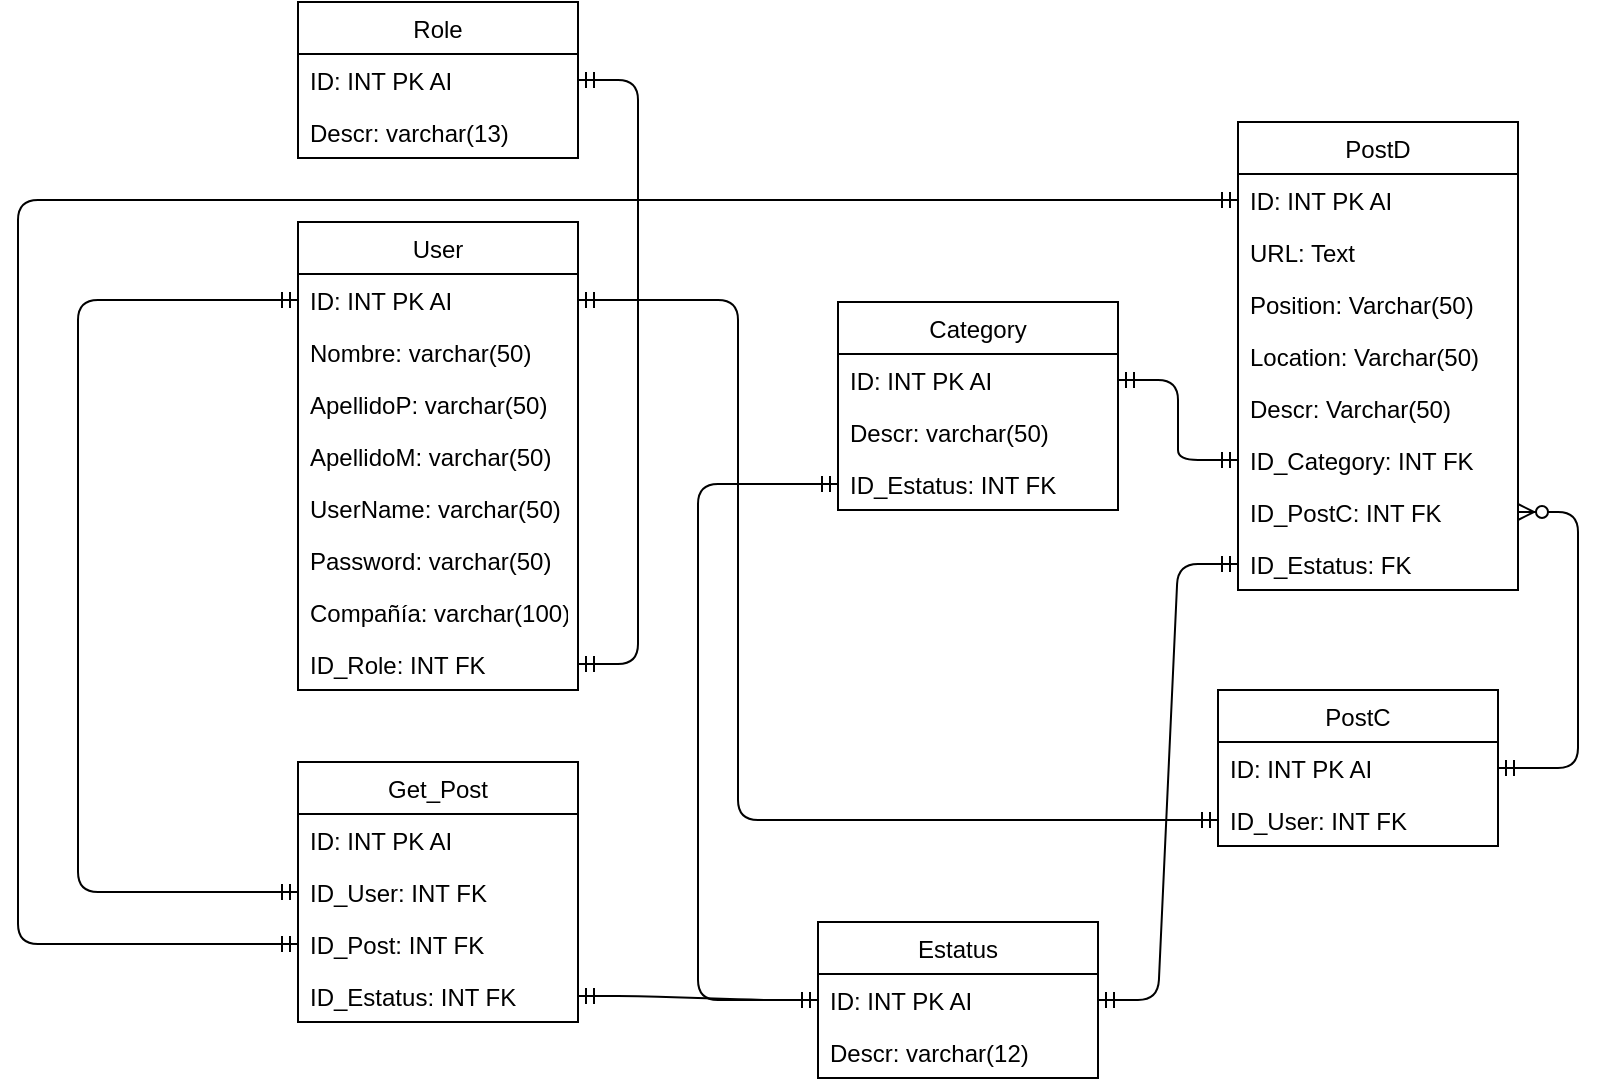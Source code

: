 <mxfile version="13.3.9" type="device"><diagram id="RK4NpNW3M9McdqZ0jgs9" name="Page-1"><mxGraphModel dx="1038" dy="1648" grid="1" gridSize="10" guides="1" tooltips="1" connect="1" arrows="1" fold="1" page="1" pageScale="1" pageWidth="850" pageHeight="1100" math="0" shadow="0"><root><mxCell id="0"/><mxCell id="1" parent="0"/><mxCell id="dnB7SJgjhTMzB-mDPTKk-40" value="" style="edgeStyle=elbowEdgeStyle;fontSize=12;html=1;endArrow=ERmandOne;startArrow=ERmandOne;exitX=1;exitY=0.5;exitDx=0;exitDy=0;entryX=1;entryY=0.5;entryDx=0;entryDy=0;" edge="1" parent="1" source="dnB7SJgjhTMzB-mDPTKk-13" target="dnB7SJgjhTMzB-mDPTKk-15"><mxGeometry width="100" height="100" relative="1" as="geometry"><mxPoint x="210" y="220" as="sourcePoint"/><mxPoint x="310" y="120" as="targetPoint"/><Array as="points"><mxPoint x="330" y="130"/></Array></mxGeometry></mxCell><mxCell id="dnB7SJgjhTMzB-mDPTKk-1" value="User" style="swimlane;fontStyle=0;childLayout=stackLayout;horizontal=1;startSize=26;fillColor=none;horizontalStack=0;resizeParent=1;resizeParentMax=0;resizeLast=0;collapsible=1;marginBottom=0;" vertex="1" parent="1"><mxGeometry x="160" y="80" width="140" height="234" as="geometry"/></mxCell><mxCell id="dnB7SJgjhTMzB-mDPTKk-2" value="ID: INT PK AI" style="text;strokeColor=none;fillColor=none;align=left;verticalAlign=top;spacingLeft=4;spacingRight=4;overflow=hidden;rotatable=0;points=[[0,0.5],[1,0.5]];portConstraint=eastwest;" vertex="1" parent="dnB7SJgjhTMzB-mDPTKk-1"><mxGeometry y="26" width="140" height="26" as="geometry"/></mxCell><mxCell id="dnB7SJgjhTMzB-mDPTKk-3" value="Nombre: varchar(50)" style="text;strokeColor=none;fillColor=none;align=left;verticalAlign=top;spacingLeft=4;spacingRight=4;overflow=hidden;rotatable=0;points=[[0,0.5],[1,0.5]];portConstraint=eastwest;" vertex="1" parent="dnB7SJgjhTMzB-mDPTKk-1"><mxGeometry y="52" width="140" height="26" as="geometry"/></mxCell><mxCell id="dnB7SJgjhTMzB-mDPTKk-4" value="ApellidoP: varchar(50)" style="text;strokeColor=none;fillColor=none;align=left;verticalAlign=top;spacingLeft=4;spacingRight=4;overflow=hidden;rotatable=0;points=[[0,0.5],[1,0.5]];portConstraint=eastwest;" vertex="1" parent="dnB7SJgjhTMzB-mDPTKk-1"><mxGeometry y="78" width="140" height="26" as="geometry"/></mxCell><mxCell id="dnB7SJgjhTMzB-mDPTKk-9" value="ApellidoM: varchar(50)" style="text;strokeColor=none;fillColor=none;align=left;verticalAlign=top;spacingLeft=4;spacingRight=4;overflow=hidden;rotatable=0;points=[[0,0.5],[1,0.5]];portConstraint=eastwest;" vertex="1" parent="dnB7SJgjhTMzB-mDPTKk-1"><mxGeometry y="104" width="140" height="26" as="geometry"/></mxCell><mxCell id="dnB7SJgjhTMzB-mDPTKk-10" value="UserName: varchar(50)" style="text;strokeColor=none;fillColor=none;align=left;verticalAlign=top;spacingLeft=4;spacingRight=4;overflow=hidden;rotatable=0;points=[[0,0.5],[1,0.5]];portConstraint=eastwest;" vertex="1" parent="dnB7SJgjhTMzB-mDPTKk-1"><mxGeometry y="130" width="140" height="26" as="geometry"/></mxCell><mxCell id="dnB7SJgjhTMzB-mDPTKk-11" value="Password: varchar(50)" style="text;strokeColor=none;fillColor=none;align=left;verticalAlign=top;spacingLeft=4;spacingRight=4;overflow=hidden;rotatable=0;points=[[0,0.5],[1,0.5]];portConstraint=eastwest;" vertex="1" parent="dnB7SJgjhTMzB-mDPTKk-1"><mxGeometry y="156" width="140" height="26" as="geometry"/></mxCell><mxCell id="dnB7SJgjhTMzB-mDPTKk-12" value="Compañía: varchar(100)" style="text;strokeColor=none;fillColor=none;align=left;verticalAlign=top;spacingLeft=4;spacingRight=4;overflow=hidden;rotatable=0;points=[[0,0.5],[1,0.5]];portConstraint=eastwest;" vertex="1" parent="dnB7SJgjhTMzB-mDPTKk-1"><mxGeometry y="182" width="140" height="26" as="geometry"/></mxCell><mxCell id="dnB7SJgjhTMzB-mDPTKk-13" value="ID_Role: INT FK" style="text;strokeColor=none;fillColor=none;align=left;verticalAlign=top;spacingLeft=4;spacingRight=4;overflow=hidden;rotatable=0;points=[[0,0.5],[1,0.5]];portConstraint=eastwest;" vertex="1" parent="dnB7SJgjhTMzB-mDPTKk-1"><mxGeometry y="208" width="140" height="26" as="geometry"/></mxCell><mxCell id="dnB7SJgjhTMzB-mDPTKk-41" value="" style="edgeStyle=entityRelationEdgeStyle;fontSize=12;html=1;endArrow=ERmandOne;startArrow=ERmandOne;exitX=1;exitY=0.5;exitDx=0;exitDy=0;entryX=0;entryY=0.5;entryDx=0;entryDy=0;" edge="1" parent="1" source="dnB7SJgjhTMzB-mDPTKk-30" target="dnB7SJgjhTMzB-mDPTKk-19"><mxGeometry width="100" height="100" relative="1" as="geometry"><mxPoint x="240" y="520" as="sourcePoint"/><mxPoint x="340" y="420" as="targetPoint"/></mxGeometry></mxCell><mxCell id="dnB7SJgjhTMzB-mDPTKk-42" value="" style="edgeStyle=entityRelationEdgeStyle;fontSize=12;html=1;endArrow=ERmandOne;startArrow=ERmandOne;exitX=1;exitY=0.5;exitDx=0;exitDy=0;entryX=0;entryY=0.5;entryDx=0;entryDy=0;" edge="1" parent="1" source="dnB7SJgjhTMzB-mDPTKk-19" target="dnB7SJgjhTMzB-mDPTKk-55"><mxGeometry width="100" height="100" relative="1" as="geometry"><mxPoint x="410" y="330" as="sourcePoint"/><mxPoint x="620" y="405" as="targetPoint"/></mxGeometry></mxCell><mxCell id="dnB7SJgjhTMzB-mDPTKk-43" value="" style="edgeStyle=entityRelationEdgeStyle;fontSize=12;html=1;endArrow=ERmandOne;startArrow=ERmandOne;entryX=0;entryY=0.5;entryDx=0;entryDy=0;exitX=1;exitY=0.5;exitDx=0;exitDy=0;" edge="1" parent="1" source="dnB7SJgjhTMzB-mDPTKk-23" target="dnB7SJgjhTMzB-mDPTKk-37"><mxGeometry width="100" height="100" relative="1" as="geometry"><mxPoint x="480" y="350" as="sourcePoint"/><mxPoint x="580" y="250" as="targetPoint"/></mxGeometry></mxCell><mxCell id="dnB7SJgjhTMzB-mDPTKk-44" value="" style="fontSize=12;html=1;endArrow=ERmandOne;startArrow=ERmandOne;entryX=0;entryY=0.5;entryDx=0;entryDy=0;exitX=0;exitY=0.5;exitDx=0;exitDy=0;edgeStyle=elbowEdgeStyle;" edge="1" parent="1" source="dnB7SJgjhTMzB-mDPTKk-28" target="dnB7SJgjhTMzB-mDPTKk-2"><mxGeometry width="100" height="100" relative="1" as="geometry"><mxPoint x="90" y="420" as="sourcePoint"/><mxPoint x="120" y="280" as="targetPoint"/><Array as="points"><mxPoint x="50" y="310"/></Array></mxGeometry></mxCell><mxCell id="dnB7SJgjhTMzB-mDPTKk-46" value="" style="edgeStyle=elbowEdgeStyle;fontSize=12;html=1;endArrow=ERmandOne;startArrow=ERmandOne;exitX=1;exitY=0.5;exitDx=0;exitDy=0;entryX=0;entryY=0.5;entryDx=0;entryDy=0;" edge="1" parent="1" source="dnB7SJgjhTMzB-mDPTKk-2" target="dnB7SJgjhTMzB-mDPTKk-49"><mxGeometry width="100" height="100" relative="1" as="geometry"><mxPoint x="380" y="380" as="sourcePoint"/><mxPoint x="620" y="363" as="targetPoint"/><Array as="points"><mxPoint x="380" y="250"/></Array></mxGeometry></mxCell><mxCell id="dnB7SJgjhTMzB-mDPTKk-14" value="Role" style="swimlane;fontStyle=0;childLayout=stackLayout;horizontal=1;startSize=26;fillColor=none;horizontalStack=0;resizeParent=1;resizeParentMax=0;resizeLast=0;collapsible=1;marginBottom=0;" vertex="1" parent="1"><mxGeometry x="160" y="-30" width="140" height="78" as="geometry"/></mxCell><mxCell id="dnB7SJgjhTMzB-mDPTKk-15" value="ID: INT PK AI" style="text;strokeColor=none;fillColor=none;align=left;verticalAlign=top;spacingLeft=4;spacingRight=4;overflow=hidden;rotatable=0;points=[[0,0.5],[1,0.5]];portConstraint=eastwest;" vertex="1" parent="dnB7SJgjhTMzB-mDPTKk-14"><mxGeometry y="26" width="140" height="26" as="geometry"/></mxCell><mxCell id="dnB7SJgjhTMzB-mDPTKk-16" value="Descr: varchar(13)" style="text;strokeColor=none;fillColor=none;align=left;verticalAlign=top;spacingLeft=4;spacingRight=4;overflow=hidden;rotatable=0;points=[[0,0.5],[1,0.5]];portConstraint=eastwest;" vertex="1" parent="dnB7SJgjhTMzB-mDPTKk-14"><mxGeometry y="52" width="140" height="26" as="geometry"/></mxCell><mxCell id="dnB7SJgjhTMzB-mDPTKk-26" value="Get_Post" style="swimlane;fontStyle=0;childLayout=stackLayout;horizontal=1;startSize=26;fillColor=none;horizontalStack=0;resizeParent=1;resizeParentMax=0;resizeLast=0;collapsible=1;marginBottom=0;" vertex="1" parent="1"><mxGeometry x="160" y="350" width="140" height="130" as="geometry"/></mxCell><mxCell id="dnB7SJgjhTMzB-mDPTKk-27" value="ID: INT PK AI" style="text;strokeColor=none;fillColor=none;align=left;verticalAlign=top;spacingLeft=4;spacingRight=4;overflow=hidden;rotatable=0;points=[[0,0.5],[1,0.5]];portConstraint=eastwest;" vertex="1" parent="dnB7SJgjhTMzB-mDPTKk-26"><mxGeometry y="26" width="140" height="26" as="geometry"/></mxCell><mxCell id="dnB7SJgjhTMzB-mDPTKk-28" value="ID_User: INT FK" style="text;strokeColor=none;fillColor=none;align=left;verticalAlign=top;spacingLeft=4;spacingRight=4;overflow=hidden;rotatable=0;points=[[0,0.5],[1,0.5]];portConstraint=eastwest;" vertex="1" parent="dnB7SJgjhTMzB-mDPTKk-26"><mxGeometry y="52" width="140" height="26" as="geometry"/></mxCell><mxCell id="dnB7SJgjhTMzB-mDPTKk-29" value="ID_Post: INT FK" style="text;strokeColor=none;fillColor=none;align=left;verticalAlign=top;spacingLeft=4;spacingRight=4;overflow=hidden;rotatable=0;points=[[0,0.5],[1,0.5]];portConstraint=eastwest;" vertex="1" parent="dnB7SJgjhTMzB-mDPTKk-26"><mxGeometry y="78" width="140" height="26" as="geometry"/></mxCell><mxCell id="dnB7SJgjhTMzB-mDPTKk-30" value="ID_Estatus: INT FK" style="text;strokeColor=none;fillColor=none;align=left;verticalAlign=top;spacingLeft=4;spacingRight=4;overflow=hidden;rotatable=0;points=[[0,0.5],[1,0.5]];portConstraint=eastwest;" vertex="1" parent="dnB7SJgjhTMzB-mDPTKk-26"><mxGeometry y="104" width="140" height="26" as="geometry"/></mxCell><mxCell id="dnB7SJgjhTMzB-mDPTKk-18" value="Estatus" style="swimlane;fontStyle=0;childLayout=stackLayout;horizontal=1;startSize=26;fillColor=none;horizontalStack=0;resizeParent=1;resizeParentMax=0;resizeLast=0;collapsible=1;marginBottom=0;" vertex="1" parent="1"><mxGeometry x="420" y="430" width="140" height="78" as="geometry"/></mxCell><mxCell id="dnB7SJgjhTMzB-mDPTKk-19" value="ID: INT PK AI" style="text;strokeColor=none;fillColor=none;align=left;verticalAlign=top;spacingLeft=4;spacingRight=4;overflow=hidden;rotatable=0;points=[[0,0.5],[1,0.5]];portConstraint=eastwest;" vertex="1" parent="dnB7SJgjhTMzB-mDPTKk-18"><mxGeometry y="26" width="140" height="26" as="geometry"/></mxCell><mxCell id="dnB7SJgjhTMzB-mDPTKk-20" value="Descr: varchar(12)" style="text;strokeColor=none;fillColor=none;align=left;verticalAlign=top;spacingLeft=4;spacingRight=4;overflow=hidden;rotatable=0;points=[[0,0.5],[1,0.5]];portConstraint=eastwest;" vertex="1" parent="dnB7SJgjhTMzB-mDPTKk-18"><mxGeometry y="52" width="140" height="26" as="geometry"/></mxCell><mxCell id="dnB7SJgjhTMzB-mDPTKk-47" value="PostC" style="swimlane;fontStyle=0;childLayout=stackLayout;horizontal=1;startSize=26;fillColor=none;horizontalStack=0;resizeParent=1;resizeParentMax=0;resizeLast=0;collapsible=1;marginBottom=0;" vertex="1" parent="1"><mxGeometry x="620" y="314" width="140" height="78" as="geometry"/></mxCell><mxCell id="dnB7SJgjhTMzB-mDPTKk-48" value="ID: INT PK AI" style="text;strokeColor=none;fillColor=none;align=left;verticalAlign=top;spacingLeft=4;spacingRight=4;overflow=hidden;rotatable=0;points=[[0,0.5],[1,0.5]];portConstraint=eastwest;" vertex="1" parent="dnB7SJgjhTMzB-mDPTKk-47"><mxGeometry y="26" width="140" height="26" as="geometry"/></mxCell><mxCell id="dnB7SJgjhTMzB-mDPTKk-49" value="ID_User: INT FK" style="text;strokeColor=none;fillColor=none;align=left;verticalAlign=top;spacingLeft=4;spacingRight=4;overflow=hidden;rotatable=0;points=[[0,0.5],[1,0.5]];portConstraint=eastwest;" vertex="1" parent="dnB7SJgjhTMzB-mDPTKk-47"><mxGeometry y="52" width="140" height="26" as="geometry"/></mxCell><mxCell id="dnB7SJgjhTMzB-mDPTKk-53" value="" style="edgeStyle=elbowEdgeStyle;fontSize=12;html=1;endArrow=ERzeroToMany;startArrow=ERmandOne;entryX=1;entryY=0.5;entryDx=0;entryDy=0;" edge="1" parent="1" source="dnB7SJgjhTMzB-mDPTKk-48" target="dnB7SJgjhTMzB-mDPTKk-52"><mxGeometry width="100" height="100" relative="1" as="geometry"><mxPoint x="790" y="390" as="sourcePoint"/><mxPoint x="890" y="290" as="targetPoint"/><Array as="points"><mxPoint x="800" y="320"/></Array></mxGeometry></mxCell><mxCell id="dnB7SJgjhTMzB-mDPTKk-54" value="" style="edgeStyle=elbowEdgeStyle;fontSize=12;html=1;endArrow=ERmandOne;startArrow=ERmandOne;entryX=0;entryY=0.5;entryDx=0;entryDy=0;exitX=0;exitY=0.5;exitDx=0;exitDy=0;" edge="1" parent="1" source="dnB7SJgjhTMzB-mDPTKk-32" target="dnB7SJgjhTMzB-mDPTKk-29"><mxGeometry width="100" height="100" relative="1" as="geometry"><mxPoint x="630" y="130" as="sourcePoint"/><mxPoint x="170" y="500" as="targetPoint"/><Array as="points"><mxPoint x="20" y="400"/></Array></mxGeometry></mxCell><mxCell id="dnB7SJgjhTMzB-mDPTKk-31" value="PostD" style="swimlane;fontStyle=0;childLayout=stackLayout;horizontal=1;startSize=26;fillColor=none;horizontalStack=0;resizeParent=1;resizeParentMax=0;resizeLast=0;collapsible=1;marginBottom=0;" vertex="1" parent="1"><mxGeometry x="630" y="30" width="140" height="234" as="geometry"/></mxCell><mxCell id="dnB7SJgjhTMzB-mDPTKk-32" value="ID: INT PK AI" style="text;strokeColor=none;fillColor=none;align=left;verticalAlign=top;spacingLeft=4;spacingRight=4;overflow=hidden;rotatable=0;points=[[0,0.5],[1,0.5]];portConstraint=eastwest;" vertex="1" parent="dnB7SJgjhTMzB-mDPTKk-31"><mxGeometry y="26" width="140" height="26" as="geometry"/></mxCell><mxCell id="dnB7SJgjhTMzB-mDPTKk-33" value="URL: Text" style="text;strokeColor=none;fillColor=none;align=left;verticalAlign=top;spacingLeft=4;spacingRight=4;overflow=hidden;rotatable=0;points=[[0,0.5],[1,0.5]];portConstraint=eastwest;" vertex="1" parent="dnB7SJgjhTMzB-mDPTKk-31"><mxGeometry y="52" width="140" height="26" as="geometry"/></mxCell><mxCell id="dnB7SJgjhTMzB-mDPTKk-34" value="Position: Varchar(50)" style="text;strokeColor=none;fillColor=none;align=left;verticalAlign=top;spacingLeft=4;spacingRight=4;overflow=hidden;rotatable=0;points=[[0,0.5],[1,0.5]];portConstraint=eastwest;" vertex="1" parent="dnB7SJgjhTMzB-mDPTKk-31"><mxGeometry y="78" width="140" height="26" as="geometry"/></mxCell><mxCell id="dnB7SJgjhTMzB-mDPTKk-35" value="Location: Varchar(50)" style="text;strokeColor=none;fillColor=none;align=left;verticalAlign=top;spacingLeft=4;spacingRight=4;overflow=hidden;rotatable=0;points=[[0,0.5],[1,0.5]];portConstraint=eastwest;" vertex="1" parent="dnB7SJgjhTMzB-mDPTKk-31"><mxGeometry y="104" width="140" height="26" as="geometry"/></mxCell><mxCell id="dnB7SJgjhTMzB-mDPTKk-36" value="Descr: Varchar(50)" style="text;strokeColor=none;fillColor=none;align=left;verticalAlign=top;spacingLeft=4;spacingRight=4;overflow=hidden;rotatable=0;points=[[0,0.5],[1,0.5]];portConstraint=eastwest;" vertex="1" parent="dnB7SJgjhTMzB-mDPTKk-31"><mxGeometry y="130" width="140" height="26" as="geometry"/></mxCell><mxCell id="dnB7SJgjhTMzB-mDPTKk-37" value="ID_Category: INT FK" style="text;strokeColor=none;fillColor=none;align=left;verticalAlign=top;spacingLeft=4;spacingRight=4;overflow=hidden;rotatable=0;points=[[0,0.5],[1,0.5]];portConstraint=eastwest;" vertex="1" parent="dnB7SJgjhTMzB-mDPTKk-31"><mxGeometry y="156" width="140" height="26" as="geometry"/></mxCell><mxCell id="dnB7SJgjhTMzB-mDPTKk-52" value="ID_PostC: INT FK" style="text;strokeColor=none;fillColor=none;align=left;verticalAlign=top;spacingLeft=4;spacingRight=4;overflow=hidden;rotatable=0;points=[[0,0.5],[1,0.5]];portConstraint=eastwest;" vertex="1" parent="dnB7SJgjhTMzB-mDPTKk-31"><mxGeometry y="182" width="140" height="26" as="geometry"/></mxCell><mxCell id="dnB7SJgjhTMzB-mDPTKk-55" value="ID_Estatus: FK" style="text;strokeColor=none;fillColor=none;align=left;verticalAlign=top;spacingLeft=4;spacingRight=4;overflow=hidden;rotatable=0;points=[[0,0.5],[1,0.5]];portConstraint=eastwest;" vertex="1" parent="dnB7SJgjhTMzB-mDPTKk-31"><mxGeometry y="208" width="140" height="26" as="geometry"/></mxCell><mxCell id="dnB7SJgjhTMzB-mDPTKk-22" value="Category" style="swimlane;fontStyle=0;childLayout=stackLayout;horizontal=1;startSize=26;fillColor=none;horizontalStack=0;resizeParent=1;resizeParentMax=0;resizeLast=0;collapsible=1;marginBottom=0;" vertex="1" parent="1"><mxGeometry x="430" y="120" width="140" height="104" as="geometry"/></mxCell><mxCell id="dnB7SJgjhTMzB-mDPTKk-23" value="ID: INT PK AI" style="text;strokeColor=none;fillColor=none;align=left;verticalAlign=top;spacingLeft=4;spacingRight=4;overflow=hidden;rotatable=0;points=[[0,0.5],[1,0.5]];portConstraint=eastwest;" vertex="1" parent="dnB7SJgjhTMzB-mDPTKk-22"><mxGeometry y="26" width="140" height="26" as="geometry"/></mxCell><mxCell id="dnB7SJgjhTMzB-mDPTKk-24" value="Descr: varchar(50)" style="text;strokeColor=none;fillColor=none;align=left;verticalAlign=top;spacingLeft=4;spacingRight=4;overflow=hidden;rotatable=0;points=[[0,0.5],[1,0.5]];portConstraint=eastwest;" vertex="1" parent="dnB7SJgjhTMzB-mDPTKk-22"><mxGeometry y="52" width="140" height="26" as="geometry"/></mxCell><mxCell id="dnB7SJgjhTMzB-mDPTKk-56" value="ID_Estatus: INT FK" style="text;strokeColor=none;fillColor=none;align=left;verticalAlign=top;spacingLeft=4;spacingRight=4;overflow=hidden;rotatable=0;points=[[0,0.5],[1,0.5]];portConstraint=eastwest;" vertex="1" parent="dnB7SJgjhTMzB-mDPTKk-22"><mxGeometry y="78" width="140" height="26" as="geometry"/></mxCell><mxCell id="dnB7SJgjhTMzB-mDPTKk-57" value="" style="edgeStyle=elbowEdgeStyle;fontSize=12;html=1;endArrow=ERmandOne;startArrow=ERmandOne;entryX=0;entryY=0.5;entryDx=0;entryDy=0;exitX=0;exitY=0.5;exitDx=0;exitDy=0;" edge="1" parent="1" source="dnB7SJgjhTMzB-mDPTKk-19" target="dnB7SJgjhTMzB-mDPTKk-56"><mxGeometry width="100" height="100" relative="1" as="geometry"><mxPoint x="390" y="380" as="sourcePoint"/><mxPoint x="490" y="280" as="targetPoint"/><Array as="points"><mxPoint x="360" y="350"/></Array></mxGeometry></mxCell></root></mxGraphModel></diagram></mxfile>